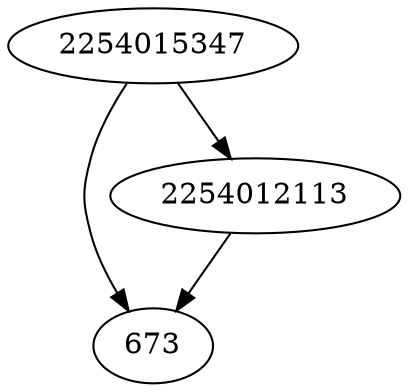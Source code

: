strict digraph  {
673;
2254015347;
2254012113;
2254015347 -> 673;
2254015347 -> 2254012113;
2254012113 -> 673;
}
